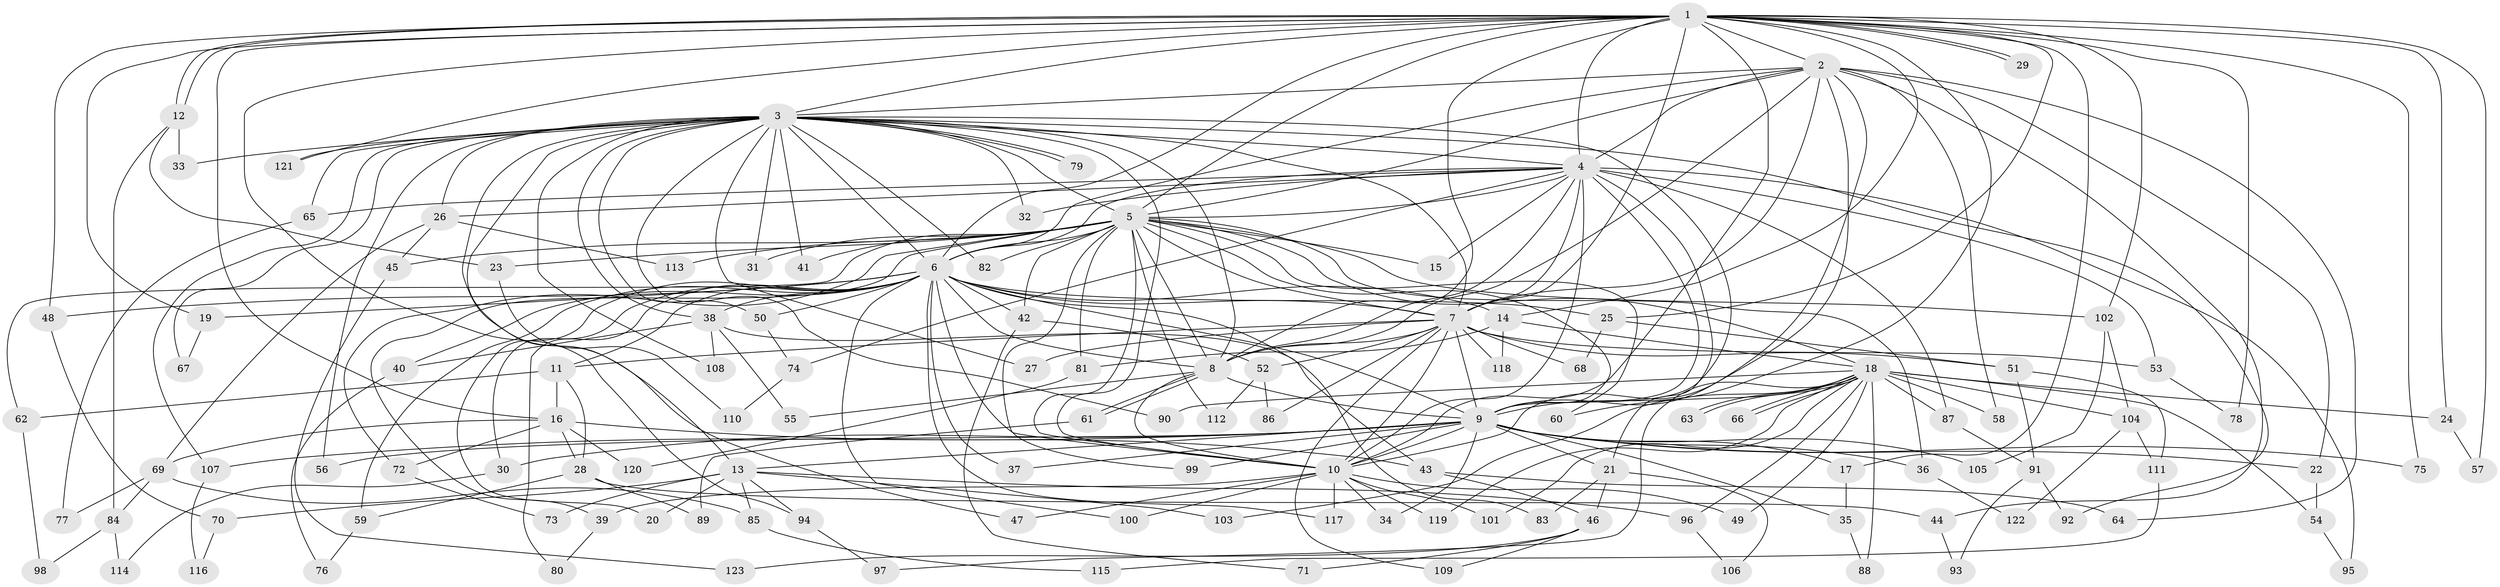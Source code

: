 // coarse degree distribution, {24: 0.01639344262295082, 29: 0.01639344262295082, 4: 0.03278688524590164, 2: 0.4918032786885246, 3: 0.13114754098360656, 1: 0.21311475409836064, 14: 0.03278688524590164, 15: 0.01639344262295082, 8: 0.03278688524590164, 7: 0.01639344262295082}
// Generated by graph-tools (version 1.1) at 2025/49/03/04/25 21:49:03]
// undirected, 123 vertices, 271 edges
graph export_dot {
graph [start="1"]
  node [color=gray90,style=filled];
  1;
  2;
  3;
  4;
  5;
  6;
  7;
  8;
  9;
  10;
  11;
  12;
  13;
  14;
  15;
  16;
  17;
  18;
  19;
  20;
  21;
  22;
  23;
  24;
  25;
  26;
  27;
  28;
  29;
  30;
  31;
  32;
  33;
  34;
  35;
  36;
  37;
  38;
  39;
  40;
  41;
  42;
  43;
  44;
  45;
  46;
  47;
  48;
  49;
  50;
  51;
  52;
  53;
  54;
  55;
  56;
  57;
  58;
  59;
  60;
  61;
  62;
  63;
  64;
  65;
  66;
  67;
  68;
  69;
  70;
  71;
  72;
  73;
  74;
  75;
  76;
  77;
  78;
  79;
  80;
  81;
  82;
  83;
  84;
  85;
  86;
  87;
  88;
  89;
  90;
  91;
  92;
  93;
  94;
  95;
  96;
  97;
  98;
  99;
  100;
  101;
  102;
  103;
  104;
  105;
  106;
  107;
  108;
  109;
  110;
  111;
  112;
  113;
  114;
  115;
  116;
  117;
  118;
  119;
  120;
  121;
  122;
  123;
  1 -- 2;
  1 -- 3;
  1 -- 4;
  1 -- 5;
  1 -- 6;
  1 -- 7;
  1 -- 8;
  1 -- 9;
  1 -- 10;
  1 -- 12;
  1 -- 12;
  1 -- 14;
  1 -- 16;
  1 -- 17;
  1 -- 19;
  1 -- 24;
  1 -- 25;
  1 -- 29;
  1 -- 29;
  1 -- 48;
  1 -- 57;
  1 -- 75;
  1 -- 78;
  1 -- 94;
  1 -- 102;
  1 -- 121;
  2 -- 3;
  2 -- 4;
  2 -- 5;
  2 -- 6;
  2 -- 7;
  2 -- 8;
  2 -- 9;
  2 -- 10;
  2 -- 22;
  2 -- 44;
  2 -- 58;
  2 -- 64;
  3 -- 4;
  3 -- 5;
  3 -- 6;
  3 -- 7;
  3 -- 8;
  3 -- 9;
  3 -- 10;
  3 -- 13;
  3 -- 26;
  3 -- 27;
  3 -- 31;
  3 -- 32;
  3 -- 33;
  3 -- 38;
  3 -- 41;
  3 -- 47;
  3 -- 50;
  3 -- 56;
  3 -- 65;
  3 -- 67;
  3 -- 79;
  3 -- 79;
  3 -- 82;
  3 -- 90;
  3 -- 92;
  3 -- 107;
  3 -- 108;
  3 -- 121;
  4 -- 5;
  4 -- 6;
  4 -- 7;
  4 -- 8;
  4 -- 9;
  4 -- 10;
  4 -- 15;
  4 -- 21;
  4 -- 26;
  4 -- 32;
  4 -- 53;
  4 -- 65;
  4 -- 74;
  4 -- 87;
  4 -- 95;
  5 -- 6;
  5 -- 7;
  5 -- 8;
  5 -- 9;
  5 -- 10;
  5 -- 15;
  5 -- 18;
  5 -- 23;
  5 -- 31;
  5 -- 36;
  5 -- 39;
  5 -- 41;
  5 -- 42;
  5 -- 45;
  5 -- 60;
  5 -- 62;
  5 -- 72;
  5 -- 81;
  5 -- 82;
  5 -- 99;
  5 -- 102;
  5 -- 112;
  5 -- 113;
  6 -- 7;
  6 -- 8;
  6 -- 9;
  6 -- 10;
  6 -- 11;
  6 -- 14;
  6 -- 19;
  6 -- 20;
  6 -- 25;
  6 -- 30;
  6 -- 37;
  6 -- 38;
  6 -- 40;
  6 -- 42;
  6 -- 48;
  6 -- 50;
  6 -- 59;
  6 -- 80;
  6 -- 83;
  6 -- 100;
  6 -- 117;
  7 -- 8;
  7 -- 9;
  7 -- 10;
  7 -- 11;
  7 -- 27;
  7 -- 51;
  7 -- 52;
  7 -- 53;
  7 -- 68;
  7 -- 86;
  7 -- 109;
  7 -- 118;
  8 -- 9;
  8 -- 10;
  8 -- 55;
  8 -- 61;
  8 -- 61;
  9 -- 10;
  9 -- 13;
  9 -- 17;
  9 -- 21;
  9 -- 22;
  9 -- 30;
  9 -- 34;
  9 -- 35;
  9 -- 36;
  9 -- 37;
  9 -- 56;
  9 -- 75;
  9 -- 99;
  9 -- 105;
  9 -- 107;
  10 -- 34;
  10 -- 39;
  10 -- 47;
  10 -- 49;
  10 -- 100;
  10 -- 101;
  10 -- 117;
  10 -- 119;
  11 -- 16;
  11 -- 28;
  11 -- 62;
  12 -- 23;
  12 -- 33;
  12 -- 84;
  13 -- 20;
  13 -- 70;
  13 -- 73;
  13 -- 85;
  13 -- 94;
  13 -- 96;
  13 -- 103;
  14 -- 18;
  14 -- 81;
  14 -- 118;
  16 -- 28;
  16 -- 43;
  16 -- 69;
  16 -- 72;
  16 -- 120;
  17 -- 35;
  18 -- 24;
  18 -- 49;
  18 -- 54;
  18 -- 58;
  18 -- 60;
  18 -- 63;
  18 -- 63;
  18 -- 66;
  18 -- 66;
  18 -- 87;
  18 -- 88;
  18 -- 90;
  18 -- 96;
  18 -- 97;
  18 -- 101;
  18 -- 103;
  18 -- 104;
  18 -- 119;
  19 -- 67;
  21 -- 46;
  21 -- 83;
  21 -- 106;
  22 -- 54;
  23 -- 110;
  24 -- 57;
  25 -- 51;
  25 -- 68;
  26 -- 45;
  26 -- 69;
  26 -- 113;
  28 -- 44;
  28 -- 59;
  28 -- 89;
  30 -- 114;
  35 -- 88;
  36 -- 122;
  38 -- 40;
  38 -- 43;
  38 -- 55;
  38 -- 108;
  39 -- 80;
  40 -- 76;
  42 -- 52;
  42 -- 71;
  43 -- 46;
  43 -- 64;
  44 -- 93;
  45 -- 123;
  46 -- 71;
  46 -- 109;
  46 -- 123;
  48 -- 70;
  50 -- 74;
  51 -- 91;
  51 -- 111;
  52 -- 86;
  52 -- 112;
  53 -- 78;
  54 -- 95;
  59 -- 76;
  61 -- 89;
  62 -- 98;
  65 -- 77;
  69 -- 77;
  69 -- 84;
  69 -- 85;
  70 -- 116;
  72 -- 73;
  74 -- 110;
  81 -- 120;
  84 -- 98;
  84 -- 114;
  85 -- 115;
  87 -- 91;
  91 -- 92;
  91 -- 93;
  94 -- 97;
  96 -- 106;
  102 -- 104;
  102 -- 105;
  104 -- 111;
  104 -- 122;
  107 -- 116;
  111 -- 115;
}

